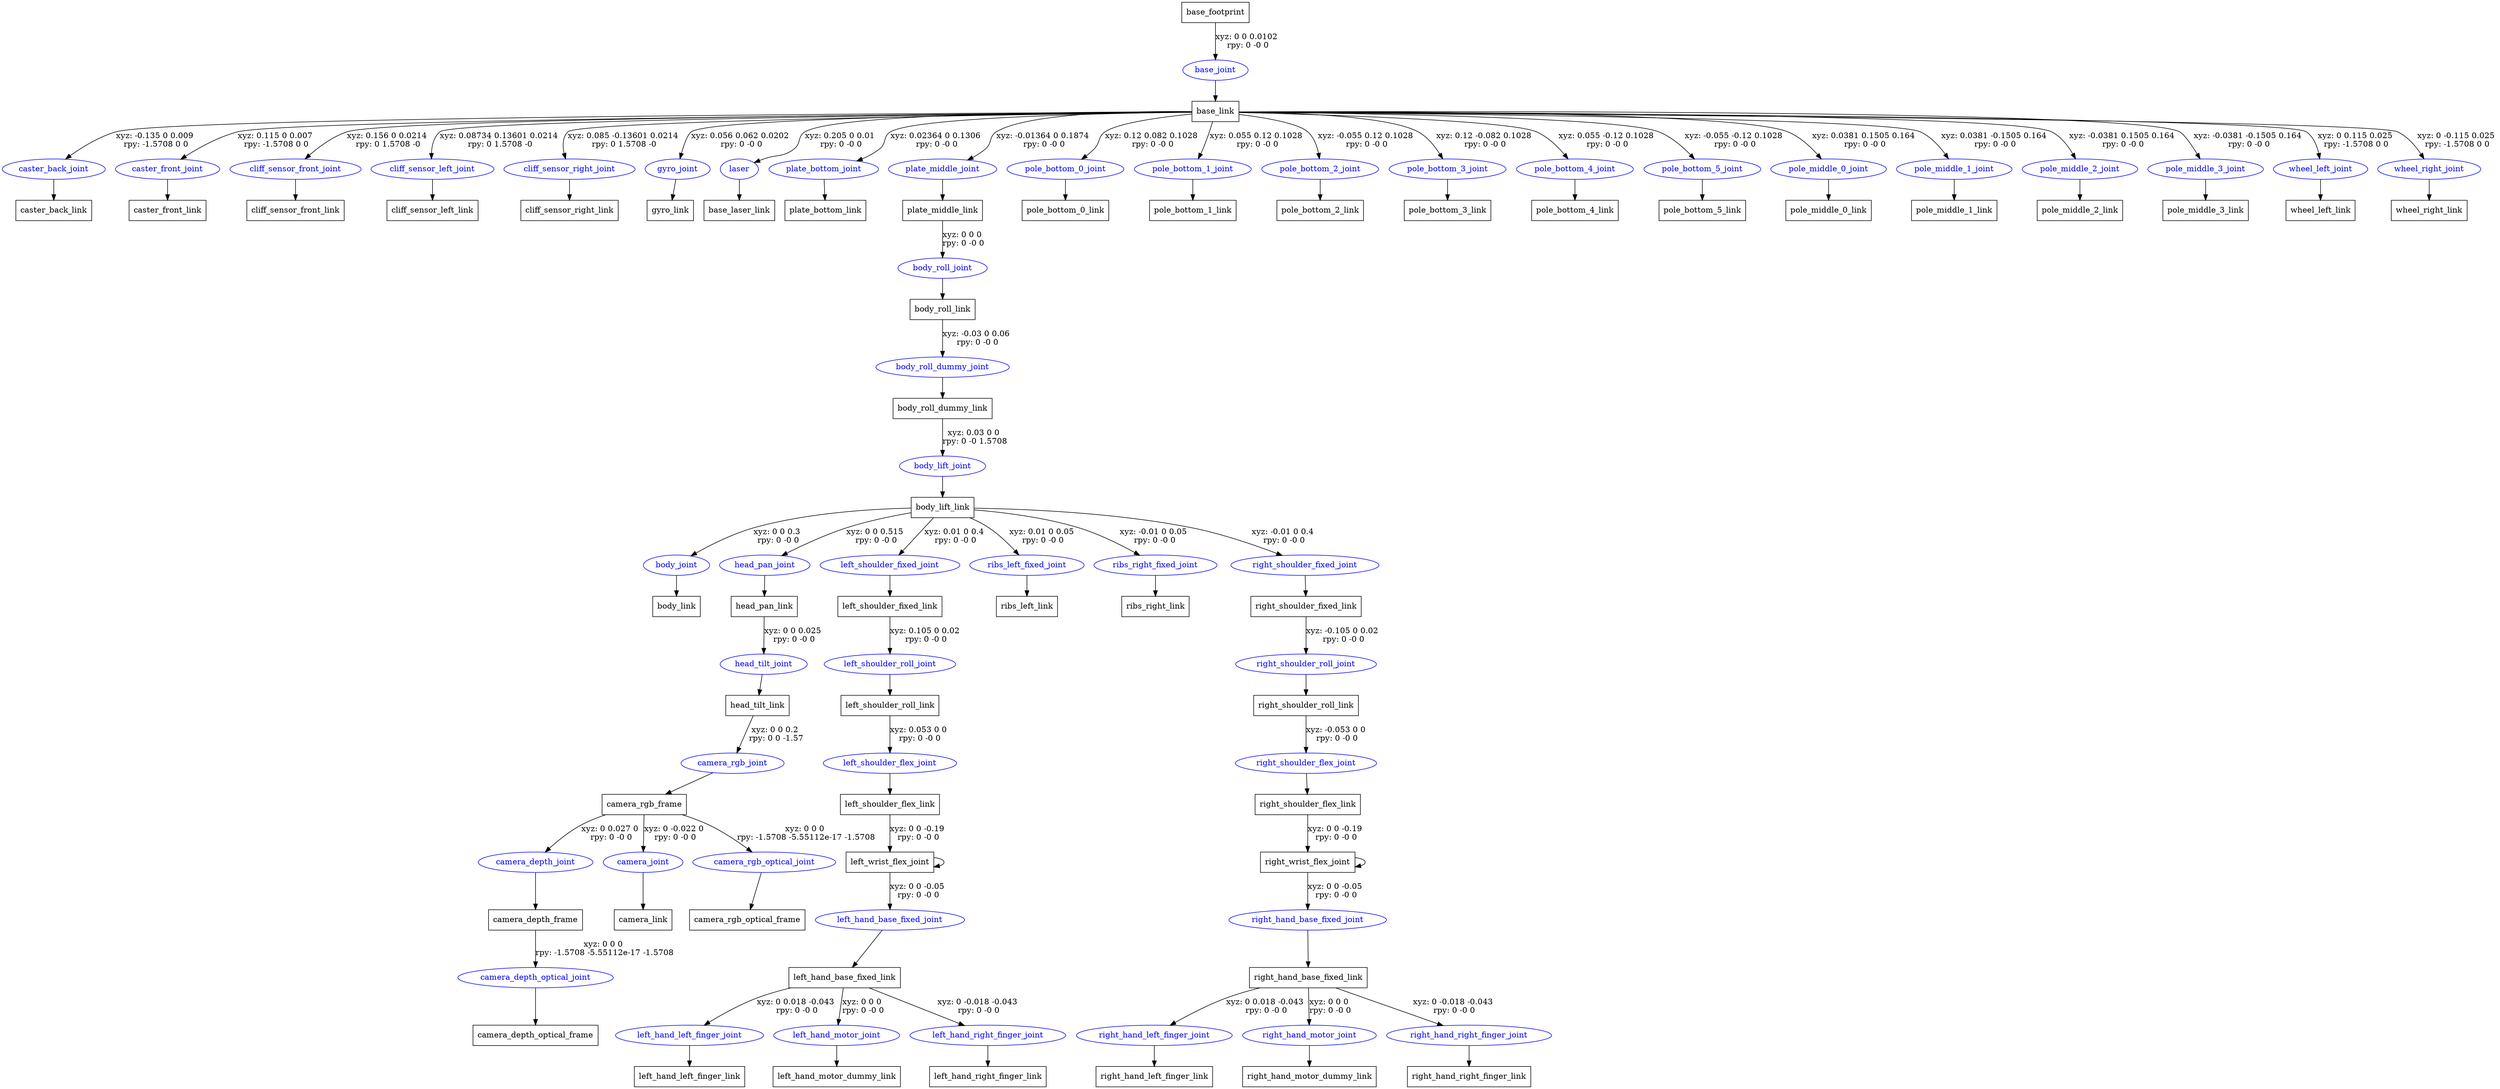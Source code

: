 digraph G {
node [shape=box];
"base_footprint" [label="base_footprint"];
"base_link" [label="base_link"];
"caster_back_link" [label="caster_back_link"];
"caster_front_link" [label="caster_front_link"];
"cliff_sensor_front_link" [label="cliff_sensor_front_link"];
"cliff_sensor_left_link" [label="cliff_sensor_left_link"];
"cliff_sensor_right_link" [label="cliff_sensor_right_link"];
"gyro_link" [label="gyro_link"];
"base_laser_link" [label="base_laser_link"];
"plate_bottom_link" [label="plate_bottom_link"];
"plate_middle_link" [label="plate_middle_link"];
"body_roll_link" [label="body_roll_link"];
"body_roll_dummy_link" [label="body_roll_dummy_link"];
"body_lift_link" [label="body_lift_link"];
"body_link" [label="body_link"];
"head_pan_link" [label="head_pan_link"];
"head_tilt_link" [label="head_tilt_link"];
"camera_rgb_frame" [label="camera_rgb_frame"];
"camera_depth_frame" [label="camera_depth_frame"];
"camera_depth_optical_frame" [label="camera_depth_optical_frame"];
"camera_link" [label="camera_link"];
"camera_rgb_optical_frame" [label="camera_rgb_optical_frame"];
"left_shoulder_fixed_link" [label="left_shoulder_fixed_link"];
"left_shoulder_roll_link" [label="left_shoulder_roll_link"];
"left_shoulder_flex_link" [label="left_shoulder_flex_link"];
"left_wrist_flex_joint" [label="left_wrist_flex_joint"];
"left_hand_base_fixed_link" [label="left_hand_base_fixed_link"];
"left_hand_left_finger_link" [label="left_hand_left_finger_link"];
"left_hand_motor_dummy_link" [label="left_hand_motor_dummy_link"];
"left_hand_right_finger_link" [label="left_hand_right_finger_link"];
"ribs_left_link" [label="ribs_left_link"];
"ribs_right_link" [label="ribs_right_link"];
"right_shoulder_fixed_link" [label="right_shoulder_fixed_link"];
"right_shoulder_roll_link" [label="right_shoulder_roll_link"];
"right_shoulder_flex_link" [label="right_shoulder_flex_link"];
"right_wrist_flex_joint" [label="right_wrist_flex_joint"];
"right_hand_base_fixed_link" [label="right_hand_base_fixed_link"];
"right_hand_left_finger_link" [label="right_hand_left_finger_link"];
"right_hand_motor_dummy_link" [label="right_hand_motor_dummy_link"];
"right_hand_right_finger_link" [label="right_hand_right_finger_link"];
"pole_bottom_0_link" [label="pole_bottom_0_link"];
"pole_bottom_1_link" [label="pole_bottom_1_link"];
"pole_bottom_2_link" [label="pole_bottom_2_link"];
"pole_bottom_3_link" [label="pole_bottom_3_link"];
"pole_bottom_4_link" [label="pole_bottom_4_link"];
"pole_bottom_5_link" [label="pole_bottom_5_link"];
"pole_middle_0_link" [label="pole_middle_0_link"];
"pole_middle_1_link" [label="pole_middle_1_link"];
"pole_middle_2_link" [label="pole_middle_2_link"];
"pole_middle_3_link" [label="pole_middle_3_link"];
"wheel_left_link" [label="wheel_left_link"];
"wheel_right_link" [label="wheel_right_link"];
node [shape=ellipse, color=blue, fontcolor=blue];
"base_footprint" -> "base_joint" [label="xyz: 0 0 0.0102 \nrpy: 0 -0 0"]
"base_joint" -> "base_link"
"base_link" -> "caster_back_joint" [label="xyz: -0.135 0 0.009 \nrpy: -1.5708 0 0"]
"caster_back_joint" -> "caster_back_link"
"base_link" -> "caster_front_joint" [label="xyz: 0.115 0 0.007 \nrpy: -1.5708 0 0"]
"caster_front_joint" -> "caster_front_link"
"base_link" -> "cliff_sensor_front_joint" [label="xyz: 0.156 0 0.0214 \nrpy: 0 1.5708 -0"]
"cliff_sensor_front_joint" -> "cliff_sensor_front_link"
"base_link" -> "cliff_sensor_left_joint" [label="xyz: 0.08734 0.13601 0.0214 \nrpy: 0 1.5708 -0"]
"cliff_sensor_left_joint" -> "cliff_sensor_left_link"
"base_link" -> "cliff_sensor_right_joint" [label="xyz: 0.085 -0.13601 0.0214 \nrpy: 0 1.5708 -0"]
"cliff_sensor_right_joint" -> "cliff_sensor_right_link"
"base_link" -> "gyro_joint" [label="xyz: 0.056 0.062 0.0202 \nrpy: 0 -0 0"]
"gyro_joint" -> "gyro_link"
"base_link" -> "laser" [label="xyz: 0.205 0 0.01 \nrpy: 0 -0 0"]
"laser" -> "base_laser_link"
"base_link" -> "plate_bottom_joint" [label="xyz: 0.02364 0 0.1306 \nrpy: 0 -0 0"]
"plate_bottom_joint" -> "plate_bottom_link"
"base_link" -> "plate_middle_joint" [label="xyz: -0.01364 0 0.1874 \nrpy: 0 -0 0"]
"plate_middle_joint" -> "plate_middle_link"
"plate_middle_link" -> "body_roll_joint" [label="xyz: 0 0 0 \nrpy: 0 -0 0"]
"body_roll_joint" -> "body_roll_link"
"body_roll_link" -> "body_roll_dummy_joint" [label="xyz: -0.03 0 0.06 \nrpy: 0 -0 0"]
"body_roll_dummy_joint" -> "body_roll_dummy_link"
"body_roll_dummy_link" -> "body_lift_joint" [label="xyz: 0.03 0 0 \nrpy: 0 -0 1.5708"]
"body_lift_joint" -> "body_lift_link"
"body_lift_link" -> "body_joint" [label="xyz: 0 0 0.3 \nrpy: 0 -0 0"]
"body_joint" -> "body_link"
"body_lift_link" -> "head_pan_joint" [label="xyz: 0 0 0.515 \nrpy: 0 -0 0"]
"head_pan_joint" -> "head_pan_link"
"head_pan_link" -> "head_tilt_joint" [label="xyz: 0 0 0.025 \nrpy: 0 -0 0"]
"head_tilt_joint" -> "head_tilt_link"
"head_tilt_link" -> "camera_rgb_joint" [label="xyz: 0 0 0.2 \nrpy: 0 0 -1.57"]
"camera_rgb_joint" -> "camera_rgb_frame"
"camera_rgb_frame" -> "camera_depth_joint" [label="xyz: 0 0.027 0 \nrpy: 0 -0 0"]
"camera_depth_joint" -> "camera_depth_frame"
"camera_depth_frame" -> "camera_depth_optical_joint" [label="xyz: 0 0 0 \nrpy: -1.5708 -5.55112e-17 -1.5708"]
"camera_depth_optical_joint" -> "camera_depth_optical_frame"
"camera_rgb_frame" -> "camera_joint" [label="xyz: 0 -0.022 0 \nrpy: 0 -0 0"]
"camera_joint" -> "camera_link"
"camera_rgb_frame" -> "camera_rgb_optical_joint" [label="xyz: 0 0 0 \nrpy: -1.5708 -5.55112e-17 -1.5708"]
"camera_rgb_optical_joint" -> "camera_rgb_optical_frame"
"body_lift_link" -> "left_shoulder_fixed_joint" [label="xyz: 0.01 0 0.4 \nrpy: 0 -0 0"]
"left_shoulder_fixed_joint" -> "left_shoulder_fixed_link"
"left_shoulder_fixed_link" -> "left_shoulder_roll_joint" [label="xyz: 0.105 0 0.02 \nrpy: 0 -0 0"]
"left_shoulder_roll_joint" -> "left_shoulder_roll_link"
"left_shoulder_roll_link" -> "left_shoulder_flex_joint" [label="xyz: 0.053 0 0 \nrpy: 0 -0 0"]
"left_shoulder_flex_joint" -> "left_shoulder_flex_link"
"left_shoulder_flex_link" -> "left_wrist_flex_joint" [label="xyz: 0 0 -0.19 \nrpy: 0 -0 0"]
"left_wrist_flex_joint" -> "left_wrist_flex_joint"
"left_wrist_flex_joint" -> "left_hand_base_fixed_joint" [label="xyz: 0 0 -0.05 \nrpy: 0 -0 0"]
"left_hand_base_fixed_joint" -> "left_hand_base_fixed_link"
"left_hand_base_fixed_link" -> "left_hand_left_finger_joint" [label="xyz: 0 0.018 -0.043 \nrpy: 0 -0 0"]
"left_hand_left_finger_joint" -> "left_hand_left_finger_link"
"left_hand_base_fixed_link" -> "left_hand_motor_joint" [label="xyz: 0 0 0 \nrpy: 0 -0 0"]
"left_hand_motor_joint" -> "left_hand_motor_dummy_link"
"left_hand_base_fixed_link" -> "left_hand_right_finger_joint" [label="xyz: 0 -0.018 -0.043 \nrpy: 0 -0 0"]
"left_hand_right_finger_joint" -> "left_hand_right_finger_link"
"body_lift_link" -> "ribs_left_fixed_joint" [label="xyz: 0.01 0 0.05 \nrpy: 0 -0 0"]
"ribs_left_fixed_joint" -> "ribs_left_link"
"body_lift_link" -> "ribs_right_fixed_joint" [label="xyz: -0.01 0 0.05 \nrpy: 0 -0 0"]
"ribs_right_fixed_joint" -> "ribs_right_link"
"body_lift_link" -> "right_shoulder_fixed_joint" [label="xyz: -0.01 0 0.4 \nrpy: 0 -0 0"]
"right_shoulder_fixed_joint" -> "right_shoulder_fixed_link"
"right_shoulder_fixed_link" -> "right_shoulder_roll_joint" [label="xyz: -0.105 0 0.02 \nrpy: 0 -0 0"]
"right_shoulder_roll_joint" -> "right_shoulder_roll_link"
"right_shoulder_roll_link" -> "right_shoulder_flex_joint" [label="xyz: -0.053 0 0 \nrpy: 0 -0 0"]
"right_shoulder_flex_joint" -> "right_shoulder_flex_link"
"right_shoulder_flex_link" -> "right_wrist_flex_joint" [label="xyz: 0 0 -0.19 \nrpy: 0 -0 0"]
"right_wrist_flex_joint" -> "right_wrist_flex_joint"
"right_wrist_flex_joint" -> "right_hand_base_fixed_joint" [label="xyz: 0 0 -0.05 \nrpy: 0 -0 0"]
"right_hand_base_fixed_joint" -> "right_hand_base_fixed_link"
"right_hand_base_fixed_link" -> "right_hand_left_finger_joint" [label="xyz: 0 0.018 -0.043 \nrpy: 0 -0 0"]
"right_hand_left_finger_joint" -> "right_hand_left_finger_link"
"right_hand_base_fixed_link" -> "right_hand_motor_joint" [label="xyz: 0 0 0 \nrpy: 0 -0 0"]
"right_hand_motor_joint" -> "right_hand_motor_dummy_link"
"right_hand_base_fixed_link" -> "right_hand_right_finger_joint" [label="xyz: 0 -0.018 -0.043 \nrpy: 0 -0 0"]
"right_hand_right_finger_joint" -> "right_hand_right_finger_link"
"base_link" -> "pole_bottom_0_joint" [label="xyz: 0.12 0.082 0.1028 \nrpy: 0 -0 0"]
"pole_bottom_0_joint" -> "pole_bottom_0_link"
"base_link" -> "pole_bottom_1_joint" [label="xyz: 0.055 0.12 0.1028 \nrpy: 0 -0 0"]
"pole_bottom_1_joint" -> "pole_bottom_1_link"
"base_link" -> "pole_bottom_2_joint" [label="xyz: -0.055 0.12 0.1028 \nrpy: 0 -0 0"]
"pole_bottom_2_joint" -> "pole_bottom_2_link"
"base_link" -> "pole_bottom_3_joint" [label="xyz: 0.12 -0.082 0.1028 \nrpy: 0 -0 0"]
"pole_bottom_3_joint" -> "pole_bottom_3_link"
"base_link" -> "pole_bottom_4_joint" [label="xyz: 0.055 -0.12 0.1028 \nrpy: 0 -0 0"]
"pole_bottom_4_joint" -> "pole_bottom_4_link"
"base_link" -> "pole_bottom_5_joint" [label="xyz: -0.055 -0.12 0.1028 \nrpy: 0 -0 0"]
"pole_bottom_5_joint" -> "pole_bottom_5_link"
"base_link" -> "pole_middle_0_joint" [label="xyz: 0.0381 0.1505 0.164 \nrpy: 0 -0 0"]
"pole_middle_0_joint" -> "pole_middle_0_link"
"base_link" -> "pole_middle_1_joint" [label="xyz: 0.0381 -0.1505 0.164 \nrpy: 0 -0 0"]
"pole_middle_1_joint" -> "pole_middle_1_link"
"base_link" -> "pole_middle_2_joint" [label="xyz: -0.0381 0.1505 0.164 \nrpy: 0 -0 0"]
"pole_middle_2_joint" -> "pole_middle_2_link"
"base_link" -> "pole_middle_3_joint" [label="xyz: -0.0381 -0.1505 0.164 \nrpy: 0 -0 0"]
"pole_middle_3_joint" -> "pole_middle_3_link"
"base_link" -> "wheel_left_joint" [label="xyz: 0 0.115 0.025 \nrpy: -1.5708 0 0"]
"wheel_left_joint" -> "wheel_left_link"
"base_link" -> "wheel_right_joint" [label="xyz: 0 -0.115 0.025 \nrpy: -1.5708 0 0"]
"wheel_right_joint" -> "wheel_right_link"
}
